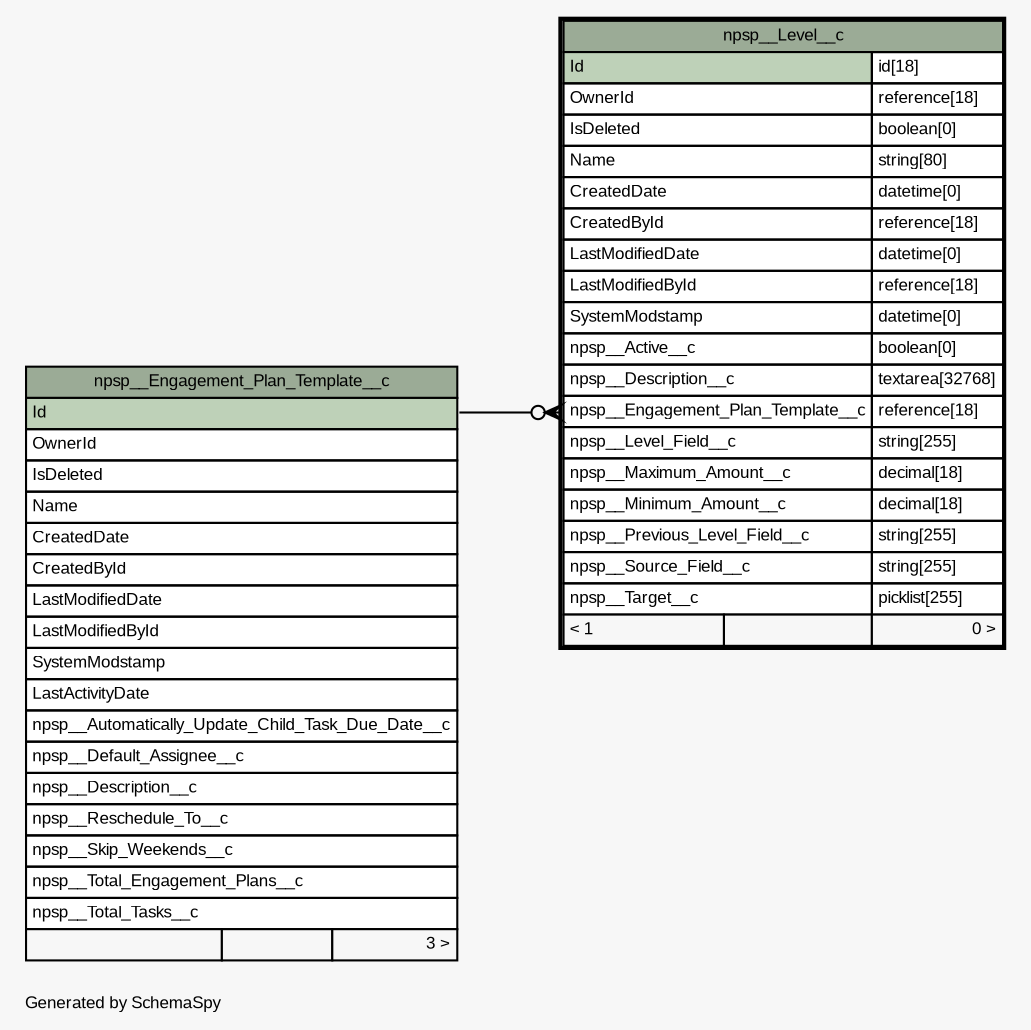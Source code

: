 // dot 2.40.1 on Mac OS X 10.12.6
// SchemaSpy rev 590
digraph "oneDegreeRelationshipsDiagram" {
  graph [
    rankdir="RL"
    bgcolor="#f7f7f7"
    label="\nGenerated by SchemaSpy"
    labeljust="l"
    nodesep="0.18"
    ranksep="0.46"
    fontname="Arial"
    fontsize="8"
  ];
  node [
    fontname="Arial"
    fontsize="8"
    shape="plaintext"
  ];
  edge [
    arrowsize="0.8"
  ];
  "npsp__Level__c":"npsp__Engagement_Plan_Template__c":w -> "npsp__Engagement_Plan_Template__c":"Id":e [arrowhead=none dir=back arrowtail=crowodot];
  "npsp__Engagement_Plan_Template__c" [
    label=<
    <TABLE BORDER="0" CELLBORDER="1" CELLSPACING="0" BGCOLOR="#ffffff">
      <TR><TD COLSPAN="3" BGCOLOR="#9bab96" ALIGN="CENTER">npsp__Engagement_Plan_Template__c</TD></TR>
      <TR><TD PORT="Id" COLSPAN="3" BGCOLOR="#bed1b8" ALIGN="LEFT">Id</TD></TR>
      <TR><TD PORT="OwnerId" COLSPAN="3" ALIGN="LEFT">OwnerId</TD></TR>
      <TR><TD PORT="IsDeleted" COLSPAN="3" ALIGN="LEFT">IsDeleted</TD></TR>
      <TR><TD PORT="Name" COLSPAN="3" ALIGN="LEFT">Name</TD></TR>
      <TR><TD PORT="CreatedDate" COLSPAN="3" ALIGN="LEFT">CreatedDate</TD></TR>
      <TR><TD PORT="CreatedById" COLSPAN="3" ALIGN="LEFT">CreatedById</TD></TR>
      <TR><TD PORT="LastModifiedDate" COLSPAN="3" ALIGN="LEFT">LastModifiedDate</TD></TR>
      <TR><TD PORT="LastModifiedById" COLSPAN="3" ALIGN="LEFT">LastModifiedById</TD></TR>
      <TR><TD PORT="SystemModstamp" COLSPAN="3" ALIGN="LEFT">SystemModstamp</TD></TR>
      <TR><TD PORT="LastActivityDate" COLSPAN="3" ALIGN="LEFT">LastActivityDate</TD></TR>
      <TR><TD PORT="npsp__Automatically_Update_Child_Task_Due_Date__c" COLSPAN="3" ALIGN="LEFT">npsp__Automatically_Update_Child_Task_Due_Date__c</TD></TR>
      <TR><TD PORT="npsp__Default_Assignee__c" COLSPAN="3" ALIGN="LEFT">npsp__Default_Assignee__c</TD></TR>
      <TR><TD PORT="npsp__Description__c" COLSPAN="3" ALIGN="LEFT">npsp__Description__c</TD></TR>
      <TR><TD PORT="npsp__Reschedule_To__c" COLSPAN="3" ALIGN="LEFT">npsp__Reschedule_To__c</TD></TR>
      <TR><TD PORT="npsp__Skip_Weekends__c" COLSPAN="3" ALIGN="LEFT">npsp__Skip_Weekends__c</TD></TR>
      <TR><TD PORT="npsp__Total_Engagement_Plans__c" COLSPAN="3" ALIGN="LEFT">npsp__Total_Engagement_Plans__c</TD></TR>
      <TR><TD PORT="npsp__Total_Tasks__c" COLSPAN="3" ALIGN="LEFT">npsp__Total_Tasks__c</TD></TR>
      <TR><TD ALIGN="LEFT" BGCOLOR="#f7f7f7">  </TD><TD ALIGN="RIGHT" BGCOLOR="#f7f7f7">  </TD><TD ALIGN="RIGHT" BGCOLOR="#f7f7f7">3 &gt;</TD></TR>
    </TABLE>>
    URL="npsp__Engagement_Plan_Template__c.html"
    tooltip="npsp__Engagement_Plan_Template__c"
  ];
  "npsp__Level__c" [
    label=<
    <TABLE BORDER="2" CELLBORDER="1" CELLSPACING="0" BGCOLOR="#ffffff">
      <TR><TD COLSPAN="3" BGCOLOR="#9bab96" ALIGN="CENTER">npsp__Level__c</TD></TR>
      <TR><TD PORT="Id" COLSPAN="2" BGCOLOR="#bed1b8" ALIGN="LEFT">Id</TD><TD PORT="Id.type" ALIGN="LEFT">id[18]</TD></TR>
      <TR><TD PORT="OwnerId" COLSPAN="2" ALIGN="LEFT">OwnerId</TD><TD PORT="OwnerId.type" ALIGN="LEFT">reference[18]</TD></TR>
      <TR><TD PORT="IsDeleted" COLSPAN="2" ALIGN="LEFT">IsDeleted</TD><TD PORT="IsDeleted.type" ALIGN="LEFT">boolean[0]</TD></TR>
      <TR><TD PORT="Name" COLSPAN="2" ALIGN="LEFT">Name</TD><TD PORT="Name.type" ALIGN="LEFT">string[80]</TD></TR>
      <TR><TD PORT="CreatedDate" COLSPAN="2" ALIGN="LEFT">CreatedDate</TD><TD PORT="CreatedDate.type" ALIGN="LEFT">datetime[0]</TD></TR>
      <TR><TD PORT="CreatedById" COLSPAN="2" ALIGN="LEFT">CreatedById</TD><TD PORT="CreatedById.type" ALIGN="LEFT">reference[18]</TD></TR>
      <TR><TD PORT="LastModifiedDate" COLSPAN="2" ALIGN="LEFT">LastModifiedDate</TD><TD PORT="LastModifiedDate.type" ALIGN="LEFT">datetime[0]</TD></TR>
      <TR><TD PORT="LastModifiedById" COLSPAN="2" ALIGN="LEFT">LastModifiedById</TD><TD PORT="LastModifiedById.type" ALIGN="LEFT">reference[18]</TD></TR>
      <TR><TD PORT="SystemModstamp" COLSPAN="2" ALIGN="LEFT">SystemModstamp</TD><TD PORT="SystemModstamp.type" ALIGN="LEFT">datetime[0]</TD></TR>
      <TR><TD PORT="npsp__Active__c" COLSPAN="2" ALIGN="LEFT">npsp__Active__c</TD><TD PORT="npsp__Active__c.type" ALIGN="LEFT">boolean[0]</TD></TR>
      <TR><TD PORT="npsp__Description__c" COLSPAN="2" ALIGN="LEFT">npsp__Description__c</TD><TD PORT="npsp__Description__c.type" ALIGN="LEFT">textarea[32768]</TD></TR>
      <TR><TD PORT="npsp__Engagement_Plan_Template__c" COLSPAN="2" ALIGN="LEFT">npsp__Engagement_Plan_Template__c</TD><TD PORT="npsp__Engagement_Plan_Template__c.type" ALIGN="LEFT">reference[18]</TD></TR>
      <TR><TD PORT="npsp__Level_Field__c" COLSPAN="2" ALIGN="LEFT">npsp__Level_Field__c</TD><TD PORT="npsp__Level_Field__c.type" ALIGN="LEFT">string[255]</TD></TR>
      <TR><TD PORT="npsp__Maximum_Amount__c" COLSPAN="2" ALIGN="LEFT">npsp__Maximum_Amount__c</TD><TD PORT="npsp__Maximum_Amount__c.type" ALIGN="LEFT">decimal[18]</TD></TR>
      <TR><TD PORT="npsp__Minimum_Amount__c" COLSPAN="2" ALIGN="LEFT">npsp__Minimum_Amount__c</TD><TD PORT="npsp__Minimum_Amount__c.type" ALIGN="LEFT">decimal[18]</TD></TR>
      <TR><TD PORT="npsp__Previous_Level_Field__c" COLSPAN="2" ALIGN="LEFT">npsp__Previous_Level_Field__c</TD><TD PORT="npsp__Previous_Level_Field__c.type" ALIGN="LEFT">string[255]</TD></TR>
      <TR><TD PORT="npsp__Source_Field__c" COLSPAN="2" ALIGN="LEFT">npsp__Source_Field__c</TD><TD PORT="npsp__Source_Field__c.type" ALIGN="LEFT">string[255]</TD></TR>
      <TR><TD PORT="npsp__Target__c" COLSPAN="2" ALIGN="LEFT">npsp__Target__c</TD><TD PORT="npsp__Target__c.type" ALIGN="LEFT">picklist[255]</TD></TR>
      <TR><TD ALIGN="LEFT" BGCOLOR="#f7f7f7">&lt; 1</TD><TD ALIGN="RIGHT" BGCOLOR="#f7f7f7">  </TD><TD ALIGN="RIGHT" BGCOLOR="#f7f7f7">0 &gt;</TD></TR>
    </TABLE>>
    URL="npsp__Level__c.html"
    tooltip="npsp__Level__c"
  ];
}

